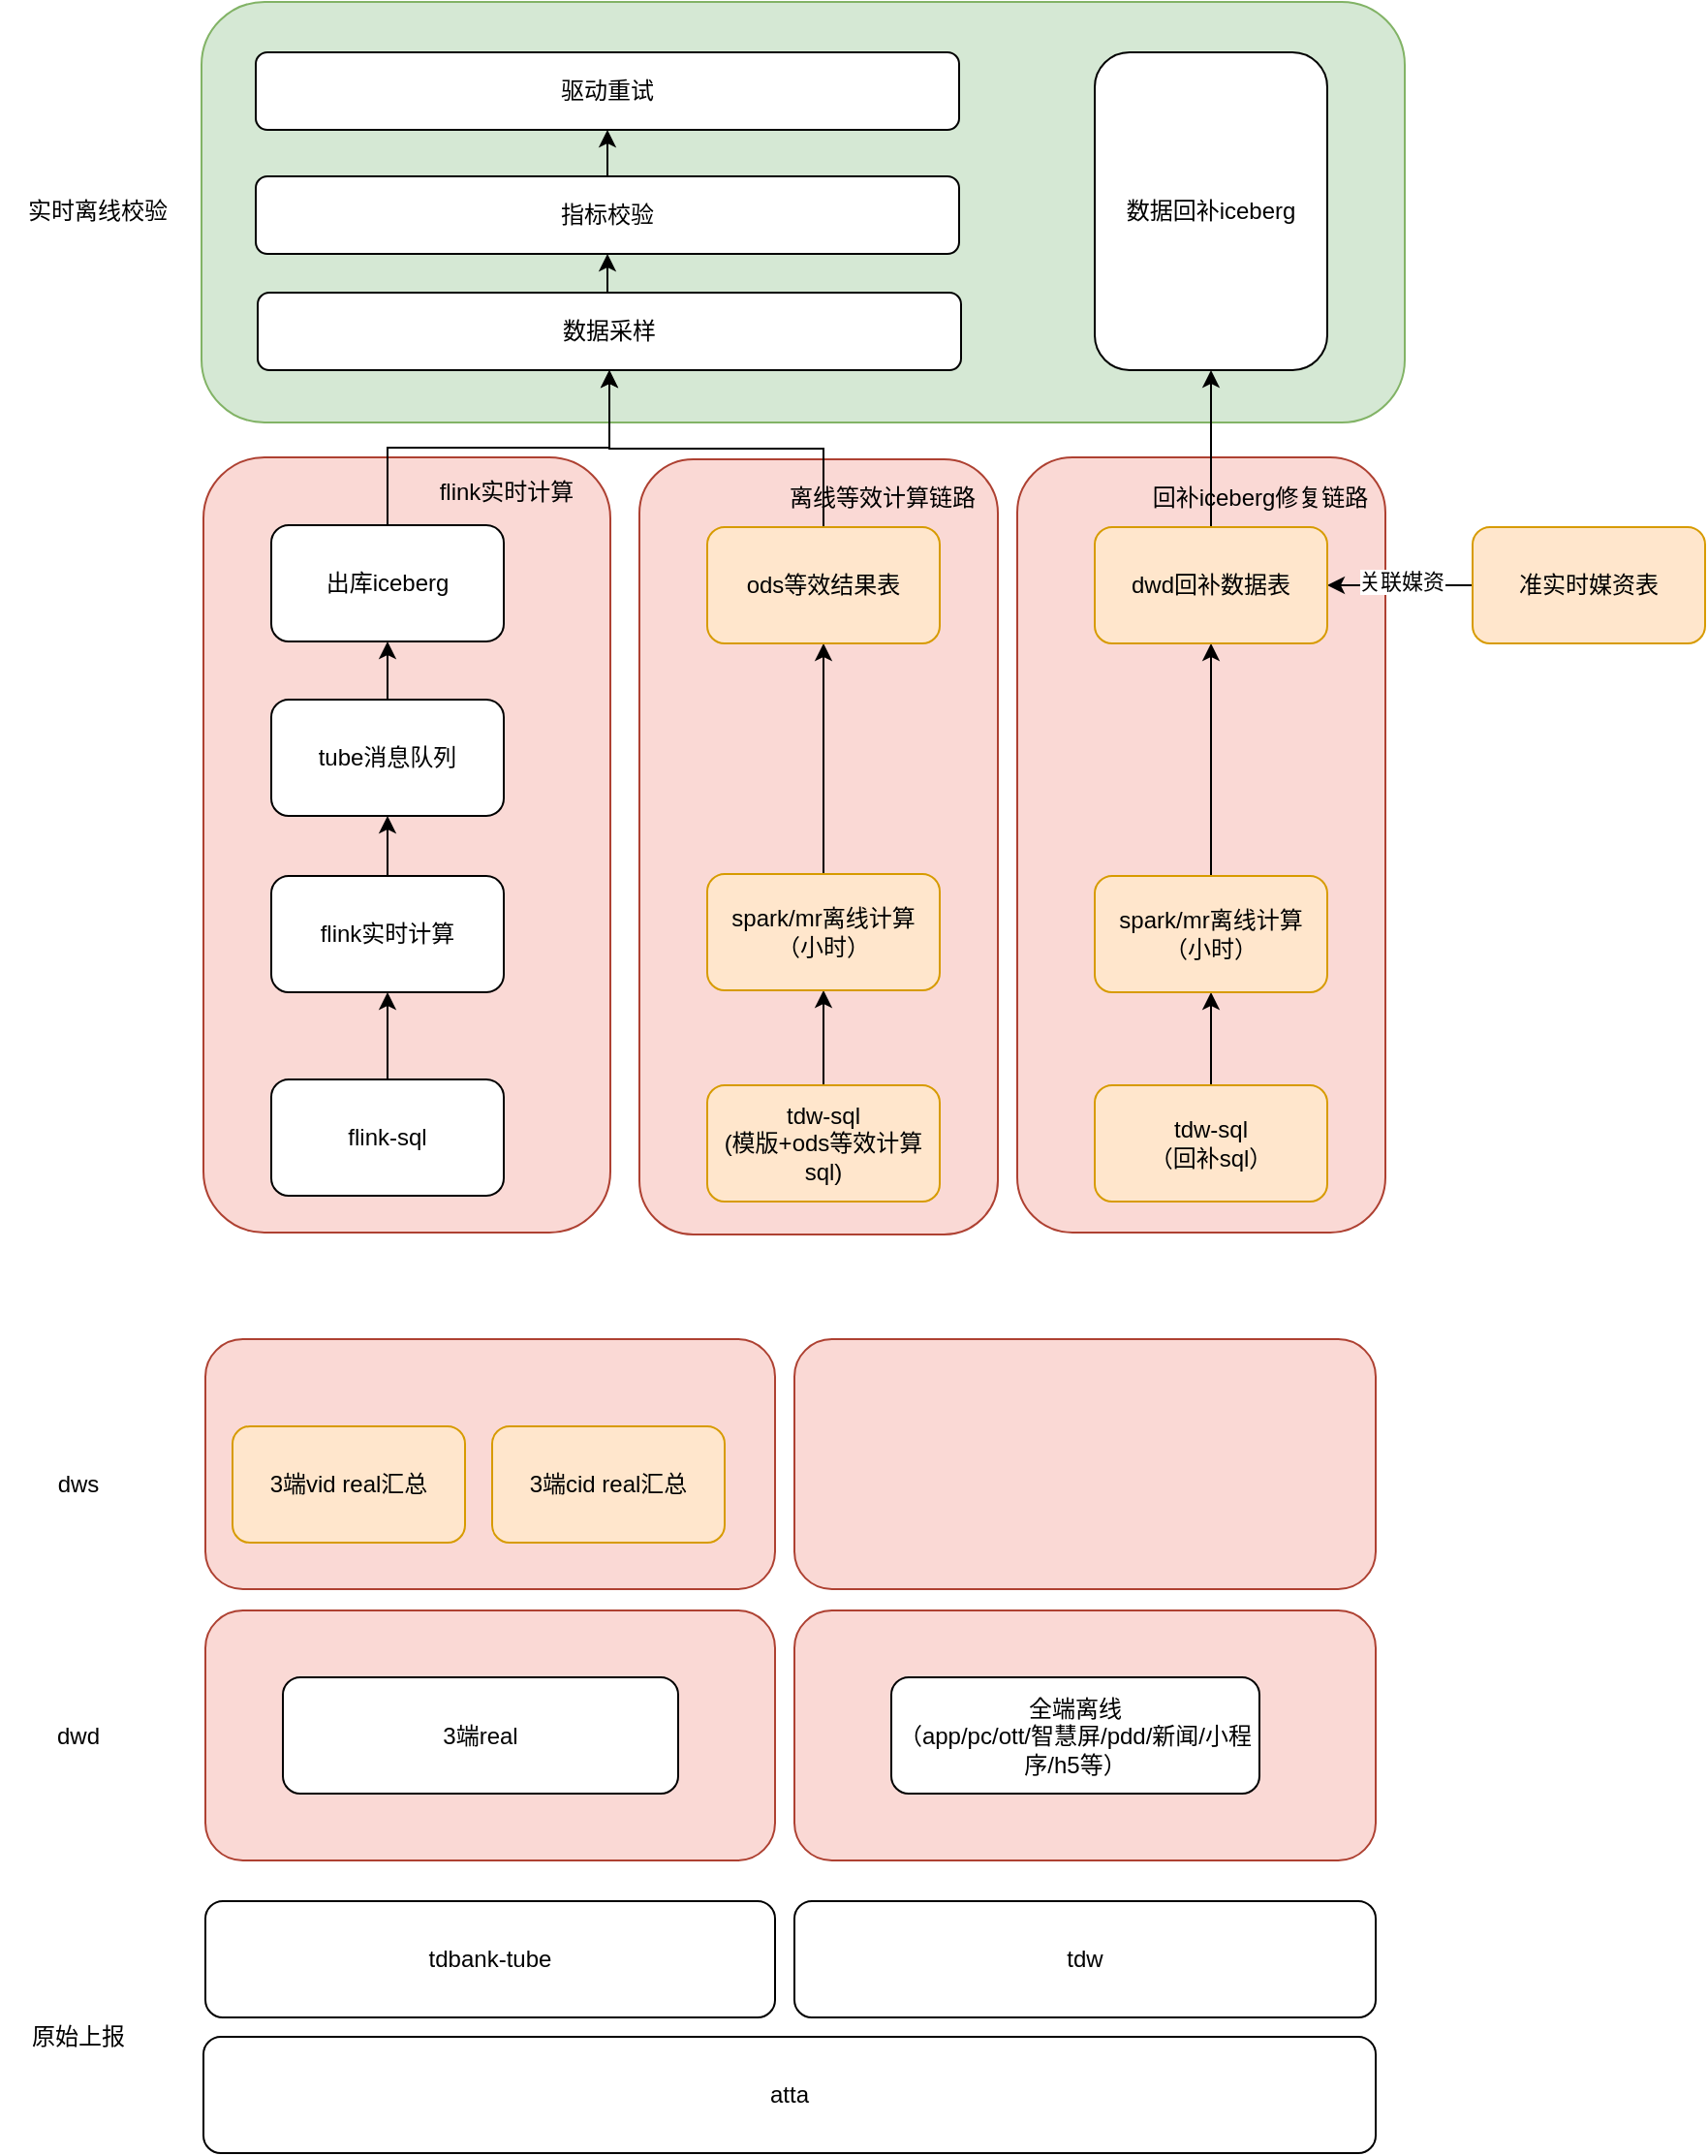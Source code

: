 <mxfile version="21.0.6" type="github">
  <diagram name="第 1 页" id="a8bgi-aEy4bfx3oBJa2q">
    <mxGraphModel dx="1306" dy="1905" grid="1" gridSize="10" guides="1" tooltips="1" connect="1" arrows="1" fold="1" page="1" pageScale="1" pageWidth="827" pageHeight="1169" math="0" shadow="0">
      <root>
        <mxCell id="0" />
        <mxCell id="1" parent="0" />
        <mxCell id="Djf3IF8Wzhi6LQnPZfXk-2" value="" style="rounded=1;whiteSpace=wrap;html=1;fillColor=#fad9d5;strokeColor=#ae4132;" vertex="1" parent="1">
          <mxGeometry x="565" y="-115" width="190" height="400" as="geometry" />
        </mxCell>
        <mxCell id="Djf3IF8Wzhi6LQnPZfXk-3" value="" style="rounded=1;whiteSpace=wrap;html=1;fillColor=#d5e8d4;strokeColor=#82b366;" vertex="1" parent="1">
          <mxGeometry x="144" y="-350" width="621" height="217" as="geometry" />
        </mxCell>
        <mxCell id="Djf3IF8Wzhi6LQnPZfXk-4" value="" style="rounded=1;whiteSpace=wrap;html=1;fillColor=#fad9d5;strokeColor=#ae4132;" vertex="1" parent="1">
          <mxGeometry x="145" y="-115" width="210" height="400" as="geometry" />
        </mxCell>
        <mxCell id="Djf3IF8Wzhi6LQnPZfXk-5" value="" style="edgeStyle=orthogonalEdgeStyle;rounded=0;orthogonalLoop=1;jettySize=auto;html=1;entryX=1;entryY=0.5;entryDx=0;entryDy=0;" edge="1" parent="1" source="Djf3IF8Wzhi6LQnPZfXk-7" target="Djf3IF8Wzhi6LQnPZfXk-38">
          <mxGeometry relative="1" as="geometry">
            <mxPoint x="725" y="-49" as="targetPoint" />
          </mxGeometry>
        </mxCell>
        <mxCell id="Djf3IF8Wzhi6LQnPZfXk-6" value="关联媒资" style="edgeLabel;html=1;align=center;verticalAlign=middle;resizable=0;points=[];" vertex="1" connectable="0" parent="Djf3IF8Wzhi6LQnPZfXk-5">
          <mxGeometry y="-2" relative="1" as="geometry">
            <mxPoint as="offset" />
          </mxGeometry>
        </mxCell>
        <mxCell id="Djf3IF8Wzhi6LQnPZfXk-7" value="准实时媒资表" style="rounded=1;whiteSpace=wrap;html=1;fillColor=#ffe6cc;strokeColor=#d79b00;" vertex="1" parent="1">
          <mxGeometry x="800" y="-79" width="120" height="60" as="geometry" />
        </mxCell>
        <mxCell id="Djf3IF8Wzhi6LQnPZfXk-8" style="edgeStyle=orthogonalEdgeStyle;rounded=0;orthogonalLoop=1;jettySize=auto;html=1;exitX=0.5;exitY=0;exitDx=0;exitDy=0;entryX=0.5;entryY=1;entryDx=0;entryDy=0;" edge="1" parent="1" source="Djf3IF8Wzhi6LQnPZfXk-9" target="Djf3IF8Wzhi6LQnPZfXk-11">
          <mxGeometry relative="1" as="geometry" />
        </mxCell>
        <mxCell id="Djf3IF8Wzhi6LQnPZfXk-9" value="flink-sql" style="rounded=1;whiteSpace=wrap;html=1;" vertex="1" parent="1">
          <mxGeometry x="180" y="206" width="120" height="60" as="geometry" />
        </mxCell>
        <mxCell id="Djf3IF8Wzhi6LQnPZfXk-10" value="" style="edgeStyle=orthogonalEdgeStyle;rounded=0;orthogonalLoop=1;jettySize=auto;html=1;" edge="1" parent="1" source="Djf3IF8Wzhi6LQnPZfXk-11" target="Djf3IF8Wzhi6LQnPZfXk-15">
          <mxGeometry relative="1" as="geometry" />
        </mxCell>
        <mxCell id="Djf3IF8Wzhi6LQnPZfXk-11" value="flink实时计算" style="rounded=1;whiteSpace=wrap;html=1;" vertex="1" parent="1">
          <mxGeometry x="180" y="101" width="120" height="60" as="geometry" />
        </mxCell>
        <mxCell id="Djf3IF8Wzhi6LQnPZfXk-12" style="edgeStyle=orthogonalEdgeStyle;rounded=0;orthogonalLoop=1;jettySize=auto;html=1;exitX=0.5;exitY=0;exitDx=0;exitDy=0;entryX=0.5;entryY=1;entryDx=0;entryDy=0;" edge="1" parent="1" source="Djf3IF8Wzhi6LQnPZfXk-13" target="Djf3IF8Wzhi6LQnPZfXk-26">
          <mxGeometry relative="1" as="geometry" />
        </mxCell>
        <mxCell id="Djf3IF8Wzhi6LQnPZfXk-13" value="出库iceberg" style="rounded=1;whiteSpace=wrap;html=1;" vertex="1" parent="1">
          <mxGeometry x="180" y="-80" width="120" height="60" as="geometry" />
        </mxCell>
        <mxCell id="Djf3IF8Wzhi6LQnPZfXk-14" value="" style="edgeStyle=orthogonalEdgeStyle;rounded=0;orthogonalLoop=1;jettySize=auto;html=1;" edge="1" parent="1" source="Djf3IF8Wzhi6LQnPZfXk-15" target="Djf3IF8Wzhi6LQnPZfXk-13">
          <mxGeometry relative="1" as="geometry" />
        </mxCell>
        <mxCell id="Djf3IF8Wzhi6LQnPZfXk-15" value="tube消息队列" style="rounded=1;whiteSpace=wrap;html=1;" vertex="1" parent="1">
          <mxGeometry x="180" y="10" width="120" height="60" as="geometry" />
        </mxCell>
        <mxCell id="Djf3IF8Wzhi6LQnPZfXk-16" value="" style="rounded=1;whiteSpace=wrap;html=1;fillColor=#fad9d5;strokeColor=#ae4132;" vertex="1" parent="1">
          <mxGeometry x="370" y="-114" width="185" height="400" as="geometry" />
        </mxCell>
        <mxCell id="Djf3IF8Wzhi6LQnPZfXk-17" value="" style="edgeStyle=orthogonalEdgeStyle;rounded=0;orthogonalLoop=1;jettySize=auto;html=1;" edge="1" parent="1" source="Djf3IF8Wzhi6LQnPZfXk-18" target="Djf3IF8Wzhi6LQnPZfXk-21">
          <mxGeometry relative="1" as="geometry" />
        </mxCell>
        <mxCell id="Djf3IF8Wzhi6LQnPZfXk-18" value="tdw-sql&lt;br&gt;(模版+ods等效计算sql)" style="rounded=1;whiteSpace=wrap;html=1;fillColor=#ffe6cc;strokeColor=#d79b00;" vertex="1" parent="1">
          <mxGeometry x="405" y="209" width="120" height="60" as="geometry" />
        </mxCell>
        <mxCell id="Djf3IF8Wzhi6LQnPZfXk-19" value="离线等效计算链路" style="text;html=1;align=center;verticalAlign=middle;resizable=0;points=[];autosize=1;strokeColor=none;fillColor=none;" vertex="1" parent="1">
          <mxGeometry x="435" y="-109" width="120" height="30" as="geometry" />
        </mxCell>
        <mxCell id="Djf3IF8Wzhi6LQnPZfXk-20" style="edgeStyle=orthogonalEdgeStyle;rounded=0;orthogonalLoop=1;jettySize=auto;html=1;exitX=0.5;exitY=0;exitDx=0;exitDy=0;entryX=0.5;entryY=1;entryDx=0;entryDy=0;" edge="1" parent="1" source="Djf3IF8Wzhi6LQnPZfXk-21" target="Djf3IF8Wzhi6LQnPZfXk-23">
          <mxGeometry relative="1" as="geometry" />
        </mxCell>
        <mxCell id="Djf3IF8Wzhi6LQnPZfXk-21" value="spark/mr离线计算（小时）" style="rounded=1;whiteSpace=wrap;html=1;fillColor=#ffe6cc;strokeColor=#d79b00;" vertex="1" parent="1">
          <mxGeometry x="405" y="100" width="120" height="60" as="geometry" />
        </mxCell>
        <mxCell id="Djf3IF8Wzhi6LQnPZfXk-22" style="edgeStyle=orthogonalEdgeStyle;rounded=0;orthogonalLoop=1;jettySize=auto;html=1;exitX=0.5;exitY=0;exitDx=0;exitDy=0;entryX=0.5;entryY=1;entryDx=0;entryDy=0;" edge="1" parent="1" source="Djf3IF8Wzhi6LQnPZfXk-23" target="Djf3IF8Wzhi6LQnPZfXk-26">
          <mxGeometry relative="1" as="geometry" />
        </mxCell>
        <mxCell id="Djf3IF8Wzhi6LQnPZfXk-23" value="ods等效结果表" style="rounded=1;whiteSpace=wrap;html=1;fillColor=#ffe6cc;strokeColor=#d79b00;" vertex="1" parent="1">
          <mxGeometry x="405" y="-79" width="120" height="60" as="geometry" />
        </mxCell>
        <mxCell id="Djf3IF8Wzhi6LQnPZfXk-24" value="实时离线校验" style="text;html=1;align=center;verticalAlign=middle;resizable=0;points=[];autosize=1;strokeColor=none;fillColor=none;" vertex="1" parent="1">
          <mxGeometry x="40" y="-257" width="100" height="30" as="geometry" />
        </mxCell>
        <mxCell id="Djf3IF8Wzhi6LQnPZfXk-25" style="edgeStyle=orthogonalEdgeStyle;rounded=0;orthogonalLoop=1;jettySize=auto;html=1;exitX=0.5;exitY=0;exitDx=0;exitDy=0;entryX=0.5;entryY=1;entryDx=0;entryDy=0;" edge="1" parent="1" source="Djf3IF8Wzhi6LQnPZfXk-26" target="Djf3IF8Wzhi6LQnPZfXk-31">
          <mxGeometry relative="1" as="geometry" />
        </mxCell>
        <mxCell id="Djf3IF8Wzhi6LQnPZfXk-26" value="数据采样" style="rounded=1;whiteSpace=wrap;html=1;" vertex="1" parent="1">
          <mxGeometry x="173" y="-200" width="363" height="40" as="geometry" />
        </mxCell>
        <mxCell id="Djf3IF8Wzhi6LQnPZfXk-27" value="驱动重试" style="rounded=1;whiteSpace=wrap;html=1;" vertex="1" parent="1">
          <mxGeometry x="172" y="-324" width="363" height="40" as="geometry" />
        </mxCell>
        <mxCell id="Djf3IF8Wzhi6LQnPZfXk-28" value="数据回补iceberg" style="rounded=1;whiteSpace=wrap;html=1;" vertex="1" parent="1">
          <mxGeometry x="605" y="-324" width="120" height="164" as="geometry" />
        </mxCell>
        <mxCell id="Djf3IF8Wzhi6LQnPZfXk-29" value="flink实时计算" style="text;html=1;align=center;verticalAlign=middle;resizable=0;points=[];autosize=1;strokeColor=none;fillColor=none;" vertex="1" parent="1">
          <mxGeometry x="256" y="-112" width="90" height="30" as="geometry" />
        </mxCell>
        <mxCell id="Djf3IF8Wzhi6LQnPZfXk-30" value="" style="edgeStyle=orthogonalEdgeStyle;rounded=0;orthogonalLoop=1;jettySize=auto;html=1;" edge="1" parent="1" source="Djf3IF8Wzhi6LQnPZfXk-31" target="Djf3IF8Wzhi6LQnPZfXk-27">
          <mxGeometry relative="1" as="geometry" />
        </mxCell>
        <mxCell id="Djf3IF8Wzhi6LQnPZfXk-31" value="指标校验" style="rounded=1;whiteSpace=wrap;html=1;" vertex="1" parent="1">
          <mxGeometry x="172" y="-260" width="363" height="40" as="geometry" />
        </mxCell>
        <mxCell id="Djf3IF8Wzhi6LQnPZfXk-32" value="回补iceberg修复链路" style="text;html=1;align=center;verticalAlign=middle;resizable=0;points=[];autosize=1;strokeColor=none;fillColor=none;" vertex="1" parent="1">
          <mxGeometry x="625" y="-109" width="130" height="30" as="geometry" />
        </mxCell>
        <mxCell id="Djf3IF8Wzhi6LQnPZfXk-33" value="" style="edgeStyle=orthogonalEdgeStyle;rounded=0;orthogonalLoop=1;jettySize=auto;html=1;" edge="1" parent="1" source="Djf3IF8Wzhi6LQnPZfXk-34" target="Djf3IF8Wzhi6LQnPZfXk-36">
          <mxGeometry relative="1" as="geometry" />
        </mxCell>
        <mxCell id="Djf3IF8Wzhi6LQnPZfXk-34" value="tdw-sql&lt;br&gt;（回补sql）" style="rounded=1;whiteSpace=wrap;html=1;fillColor=#ffe6cc;strokeColor=#d79b00;" vertex="1" parent="1">
          <mxGeometry x="605" y="209" width="120" height="60" as="geometry" />
        </mxCell>
        <mxCell id="Djf3IF8Wzhi6LQnPZfXk-35" style="edgeStyle=orthogonalEdgeStyle;rounded=0;orthogonalLoop=1;jettySize=auto;html=1;exitX=0.5;exitY=0;exitDx=0;exitDy=0;entryX=0.5;entryY=1;entryDx=0;entryDy=0;" edge="1" parent="1" source="Djf3IF8Wzhi6LQnPZfXk-36" target="Djf3IF8Wzhi6LQnPZfXk-38">
          <mxGeometry relative="1" as="geometry" />
        </mxCell>
        <mxCell id="Djf3IF8Wzhi6LQnPZfXk-36" value="spark/mr离线计算（小时）" style="rounded=1;whiteSpace=wrap;html=1;fillColor=#ffe6cc;strokeColor=#d79b00;" vertex="1" parent="1">
          <mxGeometry x="605" y="101" width="120" height="60" as="geometry" />
        </mxCell>
        <mxCell id="Djf3IF8Wzhi6LQnPZfXk-37" style="edgeStyle=orthogonalEdgeStyle;rounded=0;orthogonalLoop=1;jettySize=auto;html=1;exitX=0.5;exitY=0;exitDx=0;exitDy=0;entryX=0.5;entryY=1;entryDx=0;entryDy=0;" edge="1" parent="1" source="Djf3IF8Wzhi6LQnPZfXk-38" target="Djf3IF8Wzhi6LQnPZfXk-28">
          <mxGeometry relative="1" as="geometry" />
        </mxCell>
        <mxCell id="Djf3IF8Wzhi6LQnPZfXk-38" value="dwd回补数据表" style="rounded=1;whiteSpace=wrap;html=1;fillColor=#ffe6cc;strokeColor=#d79b00;" vertex="1" parent="1">
          <mxGeometry x="605" y="-79" width="120" height="60" as="geometry" />
        </mxCell>
        <mxCell id="Djf3IF8Wzhi6LQnPZfXk-40" value="atta" style="rounded=1;whiteSpace=wrap;html=1;" vertex="1" parent="1">
          <mxGeometry x="145" y="700" width="605" height="60" as="geometry" />
        </mxCell>
        <mxCell id="Djf3IF8Wzhi6LQnPZfXk-41" value="tdbank-tube" style="rounded=1;whiteSpace=wrap;html=1;" vertex="1" parent="1">
          <mxGeometry x="146" y="630" width="294" height="60" as="geometry" />
        </mxCell>
        <mxCell id="Djf3IF8Wzhi6LQnPZfXk-42" value="tdw" style="rounded=1;whiteSpace=wrap;html=1;" vertex="1" parent="1">
          <mxGeometry x="450" y="630" width="300" height="60" as="geometry" />
        </mxCell>
        <mxCell id="Djf3IF8Wzhi6LQnPZfXk-43" value="原始上报" style="text;html=1;align=center;verticalAlign=middle;resizable=0;points=[];autosize=1;strokeColor=none;fillColor=none;labelBackgroundColor=none;" vertex="1" parent="1">
          <mxGeometry x="45" y="685" width="70" height="30" as="geometry" />
        </mxCell>
        <mxCell id="Djf3IF8Wzhi6LQnPZfXk-44" value="dwd" style="text;html=1;align=center;verticalAlign=middle;resizable=0;points=[];autosize=1;strokeColor=none;fillColor=none;labelBackgroundColor=none;" vertex="1" parent="1">
          <mxGeometry x="55" y="529.5" width="50" height="30" as="geometry" />
        </mxCell>
        <mxCell id="Djf3IF8Wzhi6LQnPZfXk-45" value="" style="rounded=1;whiteSpace=wrap;html=1;fillColor=#fad9d5;strokeColor=#ae4132;" vertex="1" parent="1">
          <mxGeometry x="146" y="480" width="294" height="129" as="geometry" />
        </mxCell>
        <mxCell id="Djf3IF8Wzhi6LQnPZfXk-46" value="3端real" style="rounded=1;whiteSpace=wrap;html=1;" vertex="1" parent="1">
          <mxGeometry x="186" y="514.5" width="204" height="60" as="geometry" />
        </mxCell>
        <mxCell id="Djf3IF8Wzhi6LQnPZfXk-47" value="" style="rounded=1;whiteSpace=wrap;html=1;fillColor=#fad9d5;strokeColor=#ae4132;" vertex="1" parent="1">
          <mxGeometry x="450" y="480" width="300" height="129" as="geometry" />
        </mxCell>
        <mxCell id="Djf3IF8Wzhi6LQnPZfXk-48" value="全端离线&lt;br&gt;（app/pc/ott/智慧屏/pdd/新闻/小程序/h5等）" style="rounded=1;whiteSpace=wrap;html=1;" vertex="1" parent="1">
          <mxGeometry x="500" y="514.5" width="190" height="60" as="geometry" />
        </mxCell>
        <mxCell id="Djf3IF8Wzhi6LQnPZfXk-50" value="" style="rounded=1;whiteSpace=wrap;html=1;fillColor=#fad9d5;strokeColor=#ae4132;" vertex="1" parent="1">
          <mxGeometry x="146" y="340" width="294" height="129" as="geometry" />
        </mxCell>
        <mxCell id="Djf3IF8Wzhi6LQnPZfXk-51" value="dws" style="text;html=1;align=center;verticalAlign=middle;resizable=0;points=[];autosize=1;strokeColor=none;fillColor=none;labelBackgroundColor=none;" vertex="1" parent="1">
          <mxGeometry x="60" y="400" width="40" height="30" as="geometry" />
        </mxCell>
        <mxCell id="Djf3IF8Wzhi6LQnPZfXk-52" value="3端vid real汇总" style="rounded=1;whiteSpace=wrap;html=1;fillColor=#ffe6cc;strokeColor=#d79b00;" vertex="1" parent="1">
          <mxGeometry x="160" y="385" width="120" height="60" as="geometry" />
        </mxCell>
        <mxCell id="Djf3IF8Wzhi6LQnPZfXk-53" value="3端cid real汇总" style="rounded=1;whiteSpace=wrap;html=1;fillColor=#ffe6cc;strokeColor=#d79b00;" vertex="1" parent="1">
          <mxGeometry x="294" y="385" width="120" height="60" as="geometry" />
        </mxCell>
        <mxCell id="Djf3IF8Wzhi6LQnPZfXk-54" value="" style="rounded=1;whiteSpace=wrap;html=1;fillColor=#fad9d5;strokeColor=#ae4132;" vertex="1" parent="1">
          <mxGeometry x="450" y="340" width="300" height="129" as="geometry" />
        </mxCell>
      </root>
    </mxGraphModel>
  </diagram>
</mxfile>

